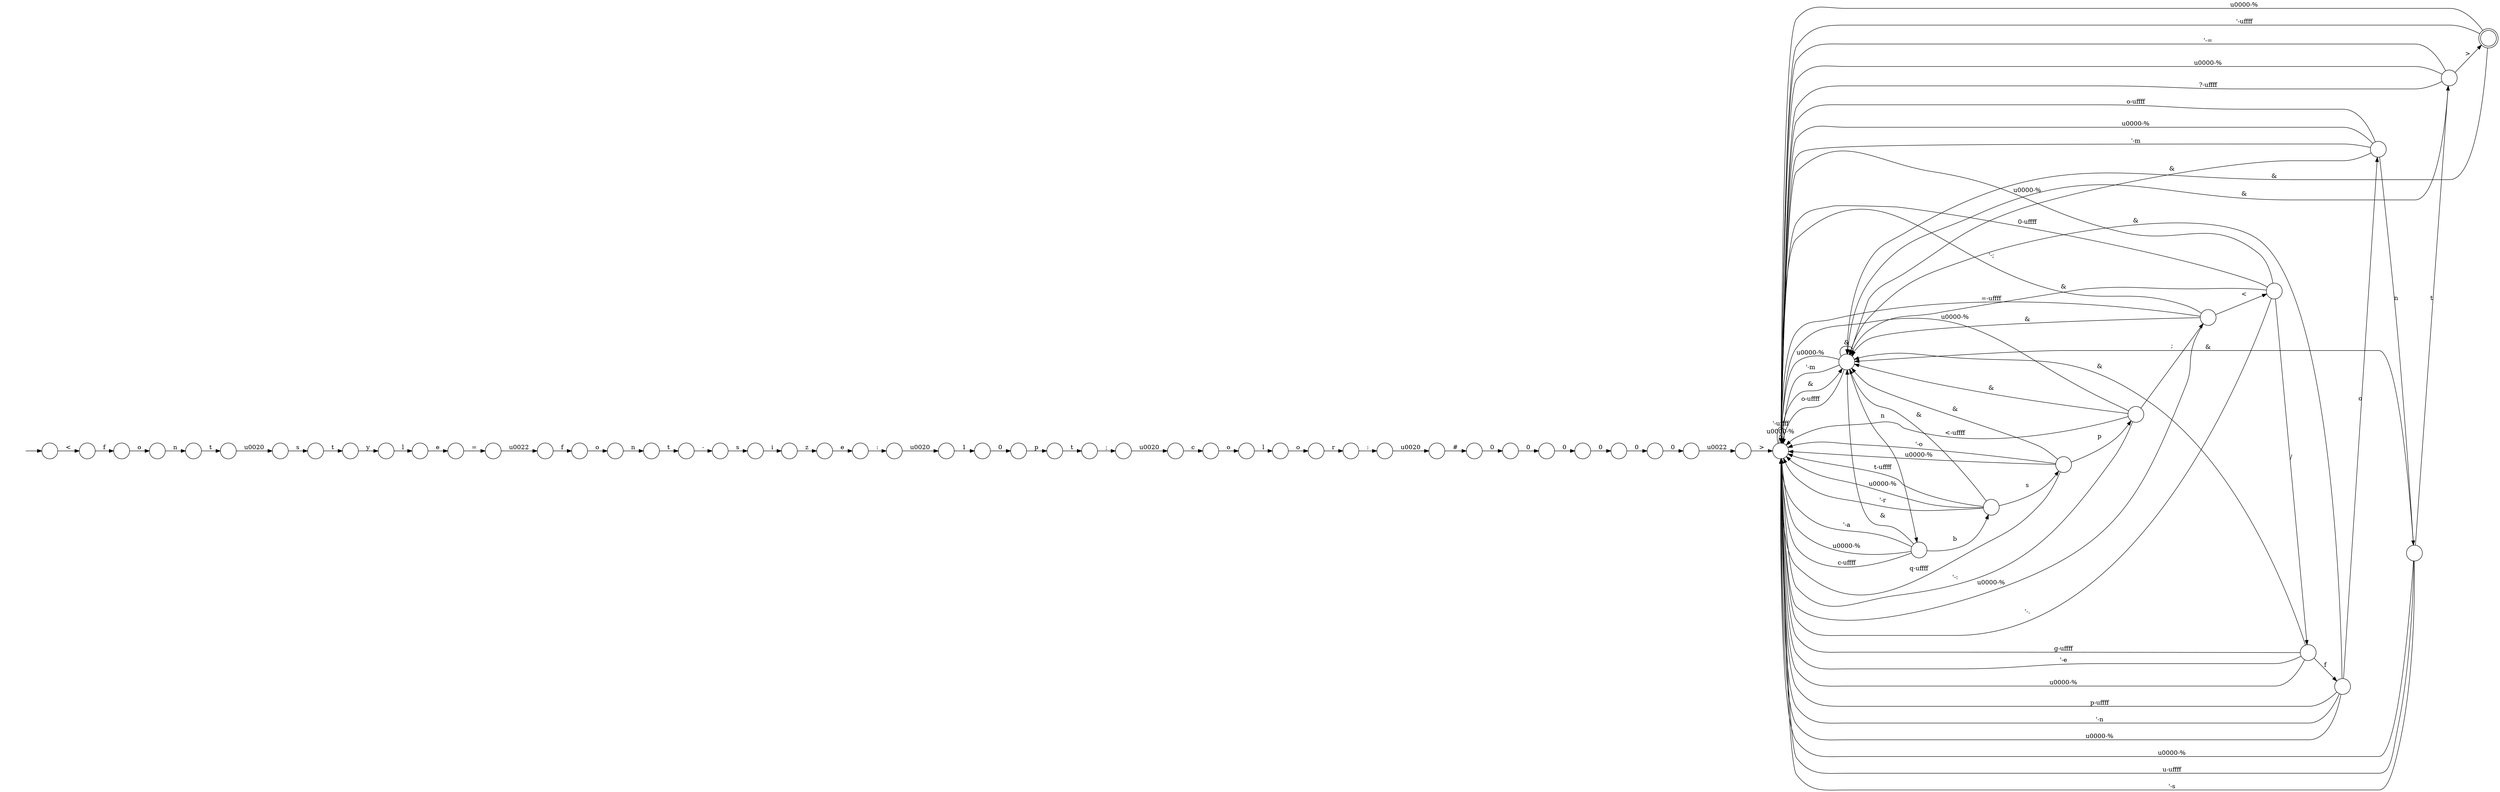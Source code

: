 digraph Automaton {
  rankdir = LR;
  0 [shape=circle,label=""];
  0 -> 6 [label="e"]
  1 [shape=circle,label=""];
  1 -> 23 [label="c"]
  2 [shape=circle,label=""];
  2 -> 40 [label="q-\uffff"]
  2 -> 40 [label="'-o"]
  2 -> 7 [label="&"]
  2 -> 53 [label="p"]
  2 -> 40 [label="\u0000-%"]
  3 [shape=circle,label=""];
  3 -> 0 [label="z"]
  4 [shape=circle,label=""];
  4 -> 26 [label="o"]
  5 [shape=circle,label=""];
  5 -> 3 [label="i"]
  6 [shape=circle,label=""];
  6 -> 33 [label=":"]
  7 [shape=circle,label=""];
  7 -> 54 [label="n"]
  7 -> 40 [label="o-\uffff"]
  7 -> 7 [label="&"]
  7 -> 40 [label="\u0000-%"]
  7 -> 40 [label="'-m"]
  8 [shape=circle,label=""];
  8 -> 37 [label="o"]
  9 [shape=circle,label=""];
  9 -> 21 [label=":"]
  10 [shape=circle,label=""];
  10 -> 58 [label="e"]
  11 [shape=circle,label=""];
  11 -> 49 [label="o"]
  12 [shape=circle,label=""];
  12 -> 15 [label="0"]
  13 [shape=circle,label=""];
  13 -> 1 [label="\u0020"]
  14 [shape=doublecircle,label=""];
  14 -> 7 [label="&"]
  14 -> 40 [label="\u0000-%"]
  14 -> 40 [label="'-\uffff"]
  15 [shape=circle,label=""];
  15 -> 34 [label="p"]
  16 [shape=circle,label=""];
  16 -> 40 [label="'-."]
  16 -> 22 [label="/"]
  16 -> 7 [label="&"]
  16 -> 40 [label="\u0000-%"]
  16 -> 40 [label="0-\uffff"]
  17 [shape=circle,label=""];
  17 -> 44 [label="0"]
  18 [shape=circle,label=""];
  18 -> 40 [label="p-\uffff"]
  18 -> 40 [label="'-n"]
  18 -> 7 [label="&"]
  18 -> 40 [label="\u0000-%"]
  18 -> 29 [label="o"]
  19 [shape=circle,label=""];
  19 -> 42 [label="0"]
  20 [shape=circle,label=""];
  20 -> 12 [label="1"]
  21 [shape=circle,label=""];
  21 -> 36 [label="\u0020"]
  22 [shape=circle,label=""];
  22 -> 18 [label="f"]
  22 -> 7 [label="&"]
  22 -> 40 [label="g-\uffff"]
  22 -> 40 [label="'-e"]
  22 -> 40 [label="\u0000-%"]
  23 [shape=circle,label=""];
  23 -> 27 [label="o"]
  24 [shape=circle,label=""];
  24 -> 50 [label="s"]
  25 [shape=circle,label=""];
  25 -> 4 [label="f"]
  26 [shape=circle,label=""];
  26 -> 57 [label="n"]
  27 [shape=circle,label=""];
  27 -> 11 [label="l"]
  28 [shape=circle,label=""];
  28 -> 17 [label="0"]
  29 [shape=circle,label=""];
  29 -> 52 [label="n"]
  29 -> 40 [label="o-\uffff"]
  29 -> 7 [label="&"]
  29 -> 40 [label="\u0000-%"]
  29 -> 40 [label="'-m"]
  30 [shape=circle,label=""];
  30 -> 32 [label="y"]
  31 [shape=circle,label=""];
  31 -> 40 [label="'-;"]
  31 -> 40 [label="=-\uffff"]
  31 -> 7 [label="&"]
  31 -> 40 [label="\u0000-%"]
  31 -> 16 [label="<"]
  32 [shape=circle,label=""];
  32 -> 10 [label="l"]
  33 [shape=circle,label=""];
  33 -> 20 [label="\u0020"]
  34 [shape=circle,label=""];
  34 -> 38 [label="t"]
  35 [shape=circle,label=""];
  35 -> 24 [label="\u0020"]
  36 [shape=circle,label=""];
  36 -> 43 [label="#"]
  37 [shape=circle,label=""];
  37 -> 51 [label="n"]
  38 [shape=circle,label=""];
  38 -> 13 [label=";"]
  39 [shape=circle,label=""];
  39 -> 7 [label="&"]
  39 -> 40 [label="'-="]
  39 -> 14 [label=">"]
  39 -> 40 [label="\u0000-%"]
  39 -> 40 [label="?-\uffff"]
  40 [shape=circle,label=""];
  40 -> 7 [label="&"]
  40 -> 40 [label="\u0000-%"]
  40 -> 40 [label="'-\uffff"]
  41 [shape=circle,label=""];
  41 -> 7 [label="&"]
  41 -> 2 [label="s"]
  41 -> 40 [label="t-\uffff"]
  41 -> 40 [label="\u0000-%"]
  41 -> 40 [label="'-r"]
  42 [shape=circle,label=""];
  42 -> 48 [label="\u0022"]
  43 [shape=circle,label=""];
  43 -> 28 [label="0"]
  44 [shape=circle,label=""];
  44 -> 46 [label="0"]
  45 [shape=circle,label=""];
  initial [shape=plaintext,label=""];
  initial -> 45
  45 -> 56 [label="<"]
  46 [shape=circle,label=""];
  46 -> 19 [label="0"]
  47 [shape=circle,label=""];
  47 -> 59 [label="-"]
  48 [shape=circle,label=""];
  48 -> 40 [label=">"]
  49 [shape=circle,label=""];
  49 -> 9 [label="r"]
  50 [shape=circle,label=""];
  50 -> 30 [label="t"]
  51 [shape=circle,label=""];
  51 -> 35 [label="t"]
  52 [shape=circle,label=""];
  52 -> 39 [label="t"]
  52 -> 7 [label="&"]
  52 -> 40 [label="\u0000-%"]
  52 -> 40 [label="u-\uffff"]
  52 -> 40 [label="'-s"]
  53 [shape=circle,label=""];
  53 -> 40 [label="<-\uffff"]
  53 -> 40 [label="'-:"]
  53 -> 7 [label="&"]
  53 -> 31 [label=";"]
  53 -> 40 [label="\u0000-%"]
  54 [shape=circle,label=""];
  54 -> 40 [label="'-a"]
  54 -> 7 [label="&"]
  54 -> 41 [label="b"]
  54 -> 40 [label="\u0000-%"]
  54 -> 40 [label="c-\uffff"]
  55 [shape=circle,label=""];
  55 -> 25 [label="\u0022"]
  56 [shape=circle,label=""];
  56 -> 8 [label="f"]
  57 [shape=circle,label=""];
  57 -> 47 [label="t"]
  58 [shape=circle,label=""];
  58 -> 55 [label="="]
  59 [shape=circle,label=""];
  59 -> 5 [label="s"]
}

